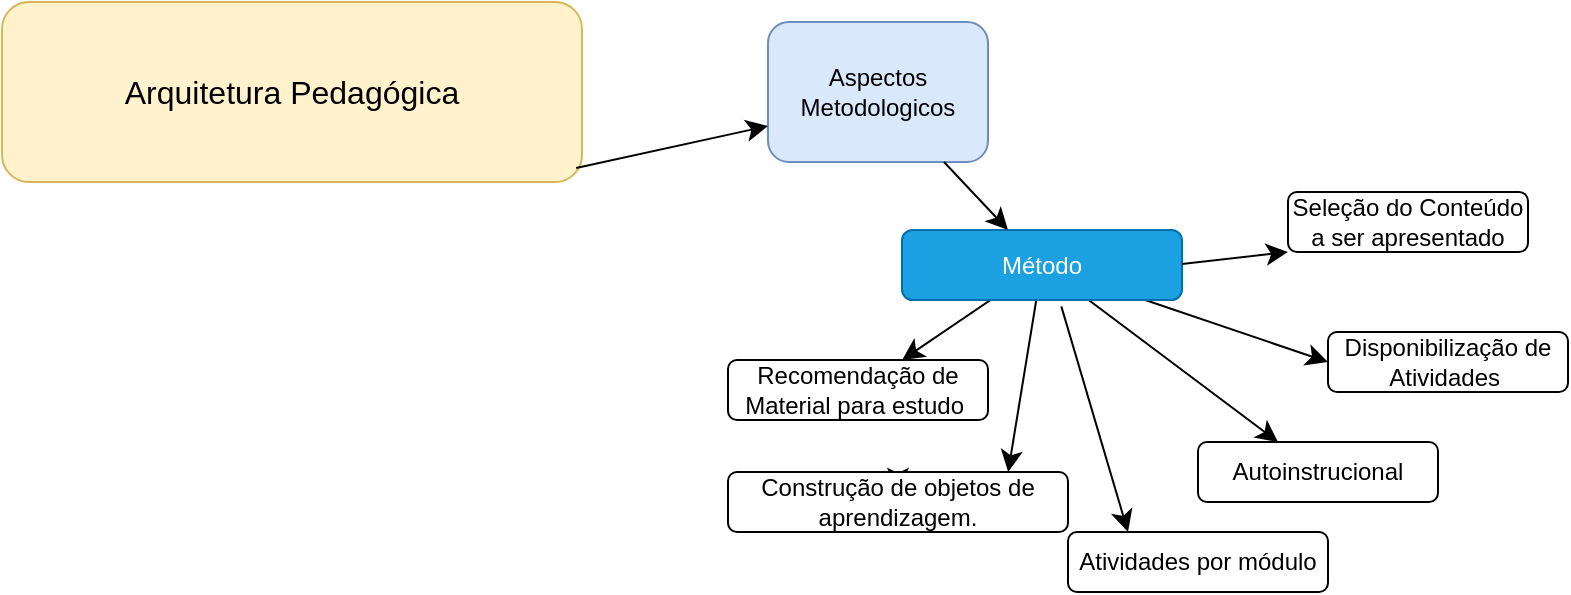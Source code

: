<mxfile version="26.1.1">
  <diagram name="Página-1" id="rcNR0NiUTAn4mPrR4EF4">
    <mxGraphModel dx="1941" dy="1761" grid="1" gridSize="10" guides="1" tooltips="1" connect="1" arrows="1" fold="1" page="1" pageScale="1" pageWidth="827" pageHeight="1169" math="0" shadow="0">
      <root>
        <mxCell id="0" />
        <mxCell id="1" parent="0" />
        <mxCell id="j5N_U0BPHo5mKiZYylUW-62" value="Arquitetura Pedagógica" style="text;strokeColor=#d6b656;fillColor=#fff2cc;html=1;align=center;verticalAlign=middle;whiteSpace=wrap;rounded=1;fontSize=16;" vertex="1" parent="1">
          <mxGeometry x="-504" y="-160" width="290" height="90" as="geometry" />
        </mxCell>
        <mxCell id="j5N_U0BPHo5mKiZYylUW-63" value="Aspectos Metodologicos" style="rounded=1;whiteSpace=wrap;html=1;fillColor=#dae8fc;strokeColor=#6c8ebf;" vertex="1" parent="1">
          <mxGeometry x="-121" y="-150" width="110" height="70" as="geometry" />
        </mxCell>
        <mxCell id="j5N_U0BPHo5mKiZYylUW-67" value="" style="edgeStyle=none;curved=1;rounded=1;orthogonalLoop=1;jettySize=auto;html=1;fontSize=12;startSize=8;endSize=8;" edge="1" parent="1" source="j5N_U0BPHo5mKiZYylUW-72" target="j5N_U0BPHo5mKiZYylUW-73">
          <mxGeometry relative="1" as="geometry" />
        </mxCell>
        <mxCell id="j5N_U0BPHo5mKiZYylUW-68" value="" style="edgeStyle=none;curved=1;rounded=1;orthogonalLoop=1;jettySize=auto;html=1;fontSize=12;startSize=8;endSize=8;" edge="1" parent="1" source="j5N_U0BPHo5mKiZYylUW-72" target="j5N_U0BPHo5mKiZYylUW-76">
          <mxGeometry relative="1" as="geometry" />
        </mxCell>
        <mxCell id="j5N_U0BPHo5mKiZYylUW-69" style="edgeStyle=none;curved=1;rounded=1;orthogonalLoop=1;jettySize=auto;html=1;fontSize=12;startSize=8;endSize=8;exitX=0.569;exitY=1.091;exitDx=0;exitDy=0;exitPerimeter=0;" edge="1" parent="1" source="j5N_U0BPHo5mKiZYylUW-72">
          <mxGeometry relative="1" as="geometry">
            <mxPoint x="59" y="105" as="targetPoint" />
          </mxGeometry>
        </mxCell>
        <mxCell id="j5N_U0BPHo5mKiZYylUW-70" style="edgeStyle=none;curved=1;rounded=1;orthogonalLoop=1;jettySize=auto;html=1;entryX=0;entryY=0.5;entryDx=0;entryDy=0;fontSize=12;startSize=8;endSize=8;" edge="1" parent="1" source="j5N_U0BPHo5mKiZYylUW-72" target="j5N_U0BPHo5mKiZYylUW-74">
          <mxGeometry relative="1" as="geometry" />
        </mxCell>
        <mxCell id="j5N_U0BPHo5mKiZYylUW-71" style="edgeStyle=none;curved=1;rounded=1;orthogonalLoop=1;jettySize=auto;html=1;fontSize=12;startSize=8;endSize=8;entryX=0.824;entryY=0;entryDx=0;entryDy=0;entryPerimeter=0;" edge="1" parent="1" source="j5N_U0BPHo5mKiZYylUW-72" target="j5N_U0BPHo5mKiZYylUW-82">
          <mxGeometry relative="1" as="geometry">
            <mxPoint x="-51" y="145" as="targetPoint" />
          </mxGeometry>
        </mxCell>
        <mxCell id="j5N_U0BPHo5mKiZYylUW-72" value="Método" style="whiteSpace=wrap;html=1;rounded=1;fillColor=#1ba1e2;strokeColor=#006EAF;fontColor=#ffffff;" vertex="1" parent="1">
          <mxGeometry x="-54" y="-46" width="140" height="35" as="geometry" />
        </mxCell>
        <mxCell id="j5N_U0BPHo5mKiZYylUW-73" value="Autoinstrucional" style="whiteSpace=wrap;html=1;rounded=1;" vertex="1" parent="1">
          <mxGeometry x="94" y="60" width="120" height="30" as="geometry" />
        </mxCell>
        <mxCell id="j5N_U0BPHo5mKiZYylUW-74" value="Disponibilização de Atividades&amp;nbsp;" style="whiteSpace=wrap;html=1;rounded=1;" vertex="1" parent="1">
          <mxGeometry x="159" y="5" width="120" height="30" as="geometry" />
        </mxCell>
        <mxCell id="j5N_U0BPHo5mKiZYylUW-75" value="Seleção do Conteúdo a ser apresentado" style="whiteSpace=wrap;html=1;rounded=1;" vertex="1" parent="1">
          <mxGeometry x="139" y="-65" width="120" height="30" as="geometry" />
        </mxCell>
        <mxCell id="j5N_U0BPHo5mKiZYylUW-76" value="Recomendação de Material para estudo&amp;nbsp;" style="whiteSpace=wrap;html=1;rounded=1;" vertex="1" parent="1">
          <mxGeometry x="-141" y="19" width="130" height="30" as="geometry" />
        </mxCell>
        <mxCell id="j5N_U0BPHo5mKiZYylUW-77" value="Atividades por módulo" style="whiteSpace=wrap;html=1;rounded=1;" vertex="1" parent="1">
          <mxGeometry x="29" y="105" width="130" height="30" as="geometry" />
        </mxCell>
        <mxCell id="j5N_U0BPHo5mKiZYylUW-78" style="edgeStyle=none;curved=1;rounded=1;orthogonalLoop=1;jettySize=auto;html=1;exitX=0.75;exitY=1;exitDx=0;exitDy=0;fontSize=12;startSize=8;endSize=8;" edge="1" parent="1" source="j5N_U0BPHo5mKiZYylUW-76" target="j5N_U0BPHo5mKiZYylUW-76">
          <mxGeometry relative="1" as="geometry" />
        </mxCell>
        <mxCell id="j5N_U0BPHo5mKiZYylUW-81" style="edgeStyle=none;curved=1;rounded=1;orthogonalLoop=1;jettySize=auto;html=1;exitX=0.5;exitY=0;exitDx=0;exitDy=0;fontSize=12;startSize=8;endSize=8;" edge="1" parent="1" source="j5N_U0BPHo5mKiZYylUW-82">
          <mxGeometry relative="1" as="geometry">
            <mxPoint x="-56" y="84" as="targetPoint" />
          </mxGeometry>
        </mxCell>
        <mxCell id="j5N_U0BPHo5mKiZYylUW-82" value="Construção de objetos de aprendizagem." style="rounded=1;whiteSpace=wrap;html=1;" vertex="1" parent="1">
          <mxGeometry x="-141" y="75" width="170" height="30" as="geometry" />
        </mxCell>
        <mxCell id="j5N_U0BPHo5mKiZYylUW-89" style="edgeStyle=none;curved=1;rounded=1;orthogonalLoop=1;jettySize=auto;html=1;fontSize=12;startSize=8;endSize=8;exitX=0.99;exitY=0.922;exitDx=0;exitDy=0;exitPerimeter=0;" edge="1" parent="1" source="j5N_U0BPHo5mKiZYylUW-62">
          <mxGeometry relative="1" as="geometry">
            <mxPoint x="-121" y="-98" as="targetPoint" />
            <mxPoint x="-214" y="-70" as="sourcePoint" />
          </mxGeometry>
        </mxCell>
        <mxCell id="j5N_U0BPHo5mKiZYylUW-90" value="" style="edgeStyle=none;curved=1;rounded=1;orthogonalLoop=1;jettySize=auto;html=1;fontSize=12;startSize=8;endSize=8;" edge="1" parent="1">
          <mxGeometry relative="1" as="geometry">
            <mxPoint x="-33" y="-80" as="sourcePoint" />
            <mxPoint x="-1" y="-46" as="targetPoint" />
          </mxGeometry>
        </mxCell>
        <mxCell id="j5N_U0BPHo5mKiZYylUW-91" value="" style="edgeStyle=none;curved=1;rounded=1;orthogonalLoop=1;jettySize=auto;html=1;fontSize=12;startSize=8;endSize=8;" edge="1" parent="1">
          <mxGeometry relative="1" as="geometry">
            <mxPoint x="86" y="-29" as="sourcePoint" />
            <mxPoint x="139" y="-35" as="targetPoint" />
          </mxGeometry>
        </mxCell>
      </root>
    </mxGraphModel>
  </diagram>
</mxfile>
